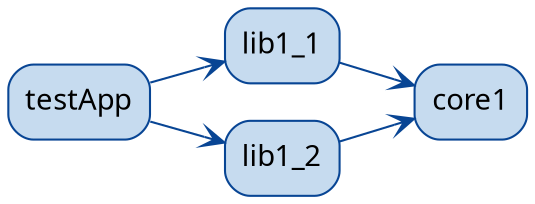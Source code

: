 digraph projects {
    graph [rankdir="LR"]
    node [shape=box,style="rounded,filled",fontname="sans-serif",color="8",fillcolor="3",colorscheme="blues8"]
    edge [arrowhead=vee,color="8",colorscheme="blues8"]
    testApp -> lib1_1
    testApp -> lib1_2
    lib1_1 -> core1
    lib1_2 -> core1
}
